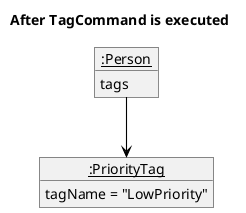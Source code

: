 @startuml
skinparam arrowThickness 1.1
skinparam arrowColor #000000
skinparam classBackgroundColor MODEL_COLOR
skinparam classAttributeIconSize 0
show fields

title After TagCommand is executed

object "__:Person__" as normalPerson {
tags
}

object "__:PriorityTag__" as PriorityTag {
tagName = "LowPriority"
}

normalPerson --> PriorityTag

@enduml
